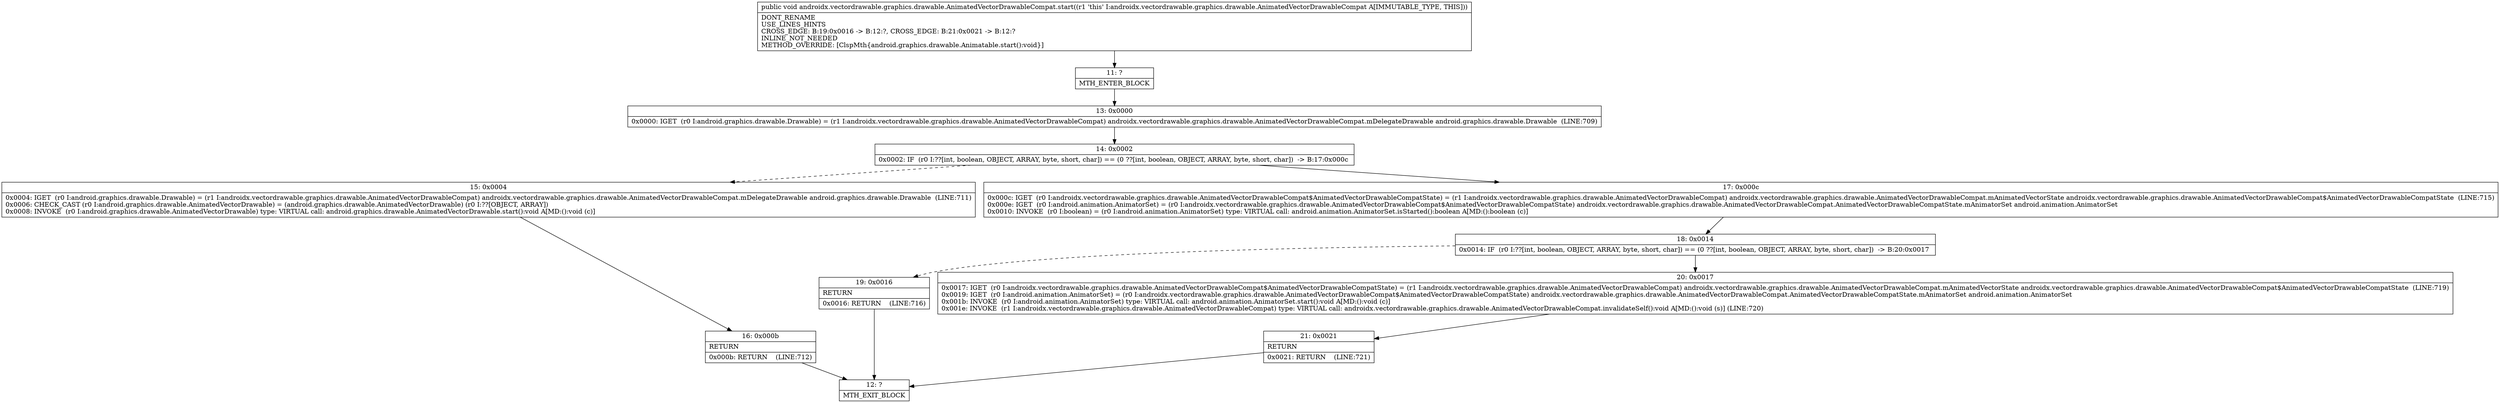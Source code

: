 digraph "CFG forandroidx.vectordrawable.graphics.drawable.AnimatedVectorDrawableCompat.start()V" {
Node_11 [shape=record,label="{11\:\ ?|MTH_ENTER_BLOCK\l}"];
Node_13 [shape=record,label="{13\:\ 0x0000|0x0000: IGET  (r0 I:android.graphics.drawable.Drawable) = (r1 I:androidx.vectordrawable.graphics.drawable.AnimatedVectorDrawableCompat) androidx.vectordrawable.graphics.drawable.AnimatedVectorDrawableCompat.mDelegateDrawable android.graphics.drawable.Drawable  (LINE:709)\l}"];
Node_14 [shape=record,label="{14\:\ 0x0002|0x0002: IF  (r0 I:??[int, boolean, OBJECT, ARRAY, byte, short, char]) == (0 ??[int, boolean, OBJECT, ARRAY, byte, short, char])  \-\> B:17:0x000c \l}"];
Node_15 [shape=record,label="{15\:\ 0x0004|0x0004: IGET  (r0 I:android.graphics.drawable.Drawable) = (r1 I:androidx.vectordrawable.graphics.drawable.AnimatedVectorDrawableCompat) androidx.vectordrawable.graphics.drawable.AnimatedVectorDrawableCompat.mDelegateDrawable android.graphics.drawable.Drawable  (LINE:711)\l0x0006: CHECK_CAST (r0 I:android.graphics.drawable.AnimatedVectorDrawable) = (android.graphics.drawable.AnimatedVectorDrawable) (r0 I:??[OBJECT, ARRAY]) \l0x0008: INVOKE  (r0 I:android.graphics.drawable.AnimatedVectorDrawable) type: VIRTUAL call: android.graphics.drawable.AnimatedVectorDrawable.start():void A[MD:():void (c)]\l}"];
Node_16 [shape=record,label="{16\:\ 0x000b|RETURN\l|0x000b: RETURN    (LINE:712)\l}"];
Node_12 [shape=record,label="{12\:\ ?|MTH_EXIT_BLOCK\l}"];
Node_17 [shape=record,label="{17\:\ 0x000c|0x000c: IGET  (r0 I:androidx.vectordrawable.graphics.drawable.AnimatedVectorDrawableCompat$AnimatedVectorDrawableCompatState) = (r1 I:androidx.vectordrawable.graphics.drawable.AnimatedVectorDrawableCompat) androidx.vectordrawable.graphics.drawable.AnimatedVectorDrawableCompat.mAnimatedVectorState androidx.vectordrawable.graphics.drawable.AnimatedVectorDrawableCompat$AnimatedVectorDrawableCompatState  (LINE:715)\l0x000e: IGET  (r0 I:android.animation.AnimatorSet) = (r0 I:androidx.vectordrawable.graphics.drawable.AnimatedVectorDrawableCompat$AnimatedVectorDrawableCompatState) androidx.vectordrawable.graphics.drawable.AnimatedVectorDrawableCompat.AnimatedVectorDrawableCompatState.mAnimatorSet android.animation.AnimatorSet \l0x0010: INVOKE  (r0 I:boolean) = (r0 I:android.animation.AnimatorSet) type: VIRTUAL call: android.animation.AnimatorSet.isStarted():boolean A[MD:():boolean (c)]\l}"];
Node_18 [shape=record,label="{18\:\ 0x0014|0x0014: IF  (r0 I:??[int, boolean, OBJECT, ARRAY, byte, short, char]) == (0 ??[int, boolean, OBJECT, ARRAY, byte, short, char])  \-\> B:20:0x0017 \l}"];
Node_19 [shape=record,label="{19\:\ 0x0016|RETURN\l|0x0016: RETURN    (LINE:716)\l}"];
Node_20 [shape=record,label="{20\:\ 0x0017|0x0017: IGET  (r0 I:androidx.vectordrawable.graphics.drawable.AnimatedVectorDrawableCompat$AnimatedVectorDrawableCompatState) = (r1 I:androidx.vectordrawable.graphics.drawable.AnimatedVectorDrawableCompat) androidx.vectordrawable.graphics.drawable.AnimatedVectorDrawableCompat.mAnimatedVectorState androidx.vectordrawable.graphics.drawable.AnimatedVectorDrawableCompat$AnimatedVectorDrawableCompatState  (LINE:719)\l0x0019: IGET  (r0 I:android.animation.AnimatorSet) = (r0 I:androidx.vectordrawable.graphics.drawable.AnimatedVectorDrawableCompat$AnimatedVectorDrawableCompatState) androidx.vectordrawable.graphics.drawable.AnimatedVectorDrawableCompat.AnimatedVectorDrawableCompatState.mAnimatorSet android.animation.AnimatorSet \l0x001b: INVOKE  (r0 I:android.animation.AnimatorSet) type: VIRTUAL call: android.animation.AnimatorSet.start():void A[MD:():void (c)]\l0x001e: INVOKE  (r1 I:androidx.vectordrawable.graphics.drawable.AnimatedVectorDrawableCompat) type: VIRTUAL call: androidx.vectordrawable.graphics.drawable.AnimatedVectorDrawableCompat.invalidateSelf():void A[MD:():void (s)] (LINE:720)\l}"];
Node_21 [shape=record,label="{21\:\ 0x0021|RETURN\l|0x0021: RETURN    (LINE:721)\l}"];
MethodNode[shape=record,label="{public void androidx.vectordrawable.graphics.drawable.AnimatedVectorDrawableCompat.start((r1 'this' I:androidx.vectordrawable.graphics.drawable.AnimatedVectorDrawableCompat A[IMMUTABLE_TYPE, THIS]))  | DONT_RENAME\lUSE_LINES_HINTS\lCROSS_EDGE: B:19:0x0016 \-\> B:12:?, CROSS_EDGE: B:21:0x0021 \-\> B:12:?\lINLINE_NOT_NEEDED\lMETHOD_OVERRIDE: [ClspMth\{android.graphics.drawable.Animatable.start():void\}]\l}"];
MethodNode -> Node_11;Node_11 -> Node_13;
Node_13 -> Node_14;
Node_14 -> Node_15[style=dashed];
Node_14 -> Node_17;
Node_15 -> Node_16;
Node_16 -> Node_12;
Node_17 -> Node_18;
Node_18 -> Node_19[style=dashed];
Node_18 -> Node_20;
Node_19 -> Node_12;
Node_20 -> Node_21;
Node_21 -> Node_12;
}

